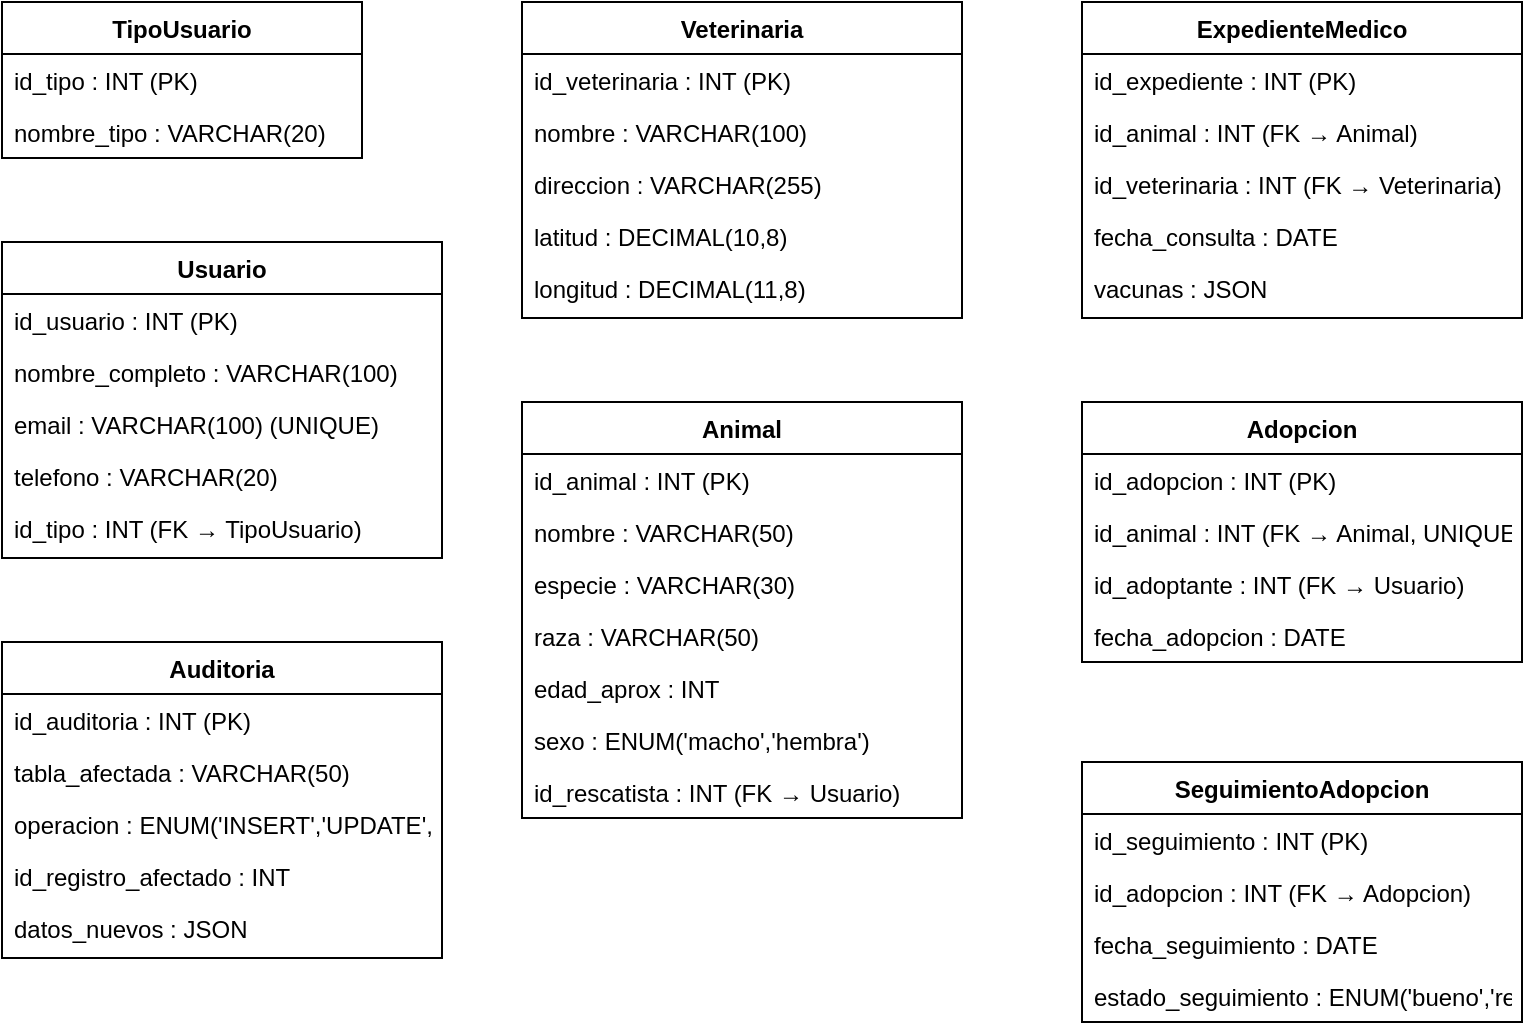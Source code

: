 <mxfile version="28.2.4">
  <diagram name="Página-1" id="0rJG6O8E5LJ8DuOM3oZx">
    <mxGraphModel dx="1178" dy="668" grid="1" gridSize="10" guides="1" tooltips="1" connect="1" arrows="1" fold="1" page="1" pageScale="1" pageWidth="827" pageHeight="1169" math="0" shadow="0">
      <root>
        <mxCell id="0" />
        <mxCell id="1" parent="0" />
        <mxCell id="mNywcGdfPABz2DfuWVDP-1" value="TipoUsuario" style="swimlane;fontStyle=1;align=center;verticalAlign=top;childLayout=stackLayout;horizontal=1;startSize=26;horizontalStack=0;resizeParent=1;resizeParentMax=0;resizeLast=0;collapsible=1;marginBottom=0;swimlaneFillColor=#ffffff;" vertex="1" parent="1">
          <mxGeometry x="40" y="40" width="180" height="78" as="geometry" />
        </mxCell>
        <mxCell id="mNywcGdfPABz2DfuWVDP-2" value="id_tipo : INT (PK)" style="text;strokeColor=none;fillColor=none;align=left;verticalAlign=top;spacingLeft=4;spacingRight=4;overflow=hidden;rotatable=0;points=[[0,0.5],[1,0.5]];portConstraint=eastwest;" vertex="1" parent="mNywcGdfPABz2DfuWVDP-1">
          <mxGeometry y="26" width="180" height="26" as="geometry" />
        </mxCell>
        <mxCell id="mNywcGdfPABz2DfuWVDP-3" value="nombre_tipo : VARCHAR(20)" style="text;strokeColor=none;fillColor=none;align=left;verticalAlign=top;spacingLeft=4;spacingRight=4;overflow=hidden;rotatable=0;points=[[0,0.5],[1,0.5]];portConstraint=eastwest;" vertex="1" parent="mNywcGdfPABz2DfuWVDP-1">
          <mxGeometry y="52" width="180" height="26" as="geometry" />
        </mxCell>
        <mxCell id="mNywcGdfPABz2DfuWVDP-4" value="Usuario" style="swimlane;fontStyle=1;align=center;verticalAlign=top;childLayout=stackLayout;horizontal=1;startSize=26;horizontalStack=0;resizeParent=1;resizeParentMax=0;resizeLast=0;collapsible=1;marginBottom=0;swimlaneFillColor=#ffffff;" vertex="1" parent="1">
          <mxGeometry x="40" y="160" width="220" height="158" as="geometry" />
        </mxCell>
        <mxCell id="mNywcGdfPABz2DfuWVDP-5" value="id_usuario : INT (PK)" style="text;strokeColor=none;fillColor=none;align=left;verticalAlign=top;spacingLeft=4;spacingRight=4;overflow=hidden;rotatable=0;points=[[0,0.5],[1,0.5]];portConstraint=eastwest;" vertex="1" parent="mNywcGdfPABz2DfuWVDP-4">
          <mxGeometry y="26" width="220" height="26" as="geometry" />
        </mxCell>
        <mxCell id="mNywcGdfPABz2DfuWVDP-6" value="nombre_completo : VARCHAR(100)" style="text;strokeColor=none;fillColor=none;align=left;verticalAlign=top;spacingLeft=4;spacingRight=4;overflow=hidden;rotatable=0;points=[[0,0.5],[1,0.5]];portConstraint=eastwest;" vertex="1" parent="mNywcGdfPABz2DfuWVDP-4">
          <mxGeometry y="52" width="220" height="26" as="geometry" />
        </mxCell>
        <mxCell id="mNywcGdfPABz2DfuWVDP-7" value="email : VARCHAR(100) (UNIQUE)" style="text;strokeColor=none;fillColor=none;align=left;verticalAlign=top;spacingLeft=4;spacingRight=4;overflow=hidden;rotatable=0;points=[[0,0.5],[1,0.5]];portConstraint=eastwest;" vertex="1" parent="mNywcGdfPABz2DfuWVDP-4">
          <mxGeometry y="78" width="220" height="26" as="geometry" />
        </mxCell>
        <mxCell id="mNywcGdfPABz2DfuWVDP-8" value="telefono : VARCHAR(20)" style="text;strokeColor=none;fillColor=none;align=left;verticalAlign=top;spacingLeft=4;spacingRight=4;overflow=hidden;rotatable=0;points=[[0,0.5],[1,0.5]];portConstraint=eastwest;" vertex="1" parent="mNywcGdfPABz2DfuWVDP-4">
          <mxGeometry y="104" width="220" height="26" as="geometry" />
        </mxCell>
        <mxCell id="mNywcGdfPABz2DfuWVDP-9" value="id_tipo : INT (FK → TipoUsuario)" style="text;strokeColor=none;fillColor=none;align=left;verticalAlign=top;spacingLeft=4;spacingRight=4;overflow=hidden;rotatable=0;points=[[0,0.5],[1,0.5]];portConstraint=eastwest;" vertex="1" parent="mNywcGdfPABz2DfuWVDP-4">
          <mxGeometry y="130" width="220" height="28" as="geometry" />
        </mxCell>
        <mxCell id="mNywcGdfPABz2DfuWVDP-10" value="Veterinaria" style="swimlane;fontStyle=1;align=center;verticalAlign=top;childLayout=stackLayout;horizontal=1;startSize=26;horizontalStack=0;resizeParent=1;resizeParentMax=0;resizeLast=0;collapsible=1;marginBottom=0;swimlaneFillColor=#ffffff;" vertex="1" parent="1">
          <mxGeometry x="300" y="40" width="220" height="158" as="geometry" />
        </mxCell>
        <mxCell id="mNywcGdfPABz2DfuWVDP-11" value="id_veterinaria : INT (PK)" style="text;strokeColor=none;fillColor=none;align=left;verticalAlign=top;spacingLeft=4;spacingRight=4;overflow=hidden;rotatable=0;points=[[0,0.5],[1,0.5]];portConstraint=eastwest;" vertex="1" parent="mNywcGdfPABz2DfuWVDP-10">
          <mxGeometry y="26" width="220" height="26" as="geometry" />
        </mxCell>
        <mxCell id="mNywcGdfPABz2DfuWVDP-12" value="nombre : VARCHAR(100)" style="text;strokeColor=none;fillColor=none;align=left;verticalAlign=top;spacingLeft=4;spacingRight=4;overflow=hidden;rotatable=0;points=[[0,0.5],[1,0.5]];portConstraint=eastwest;" vertex="1" parent="mNywcGdfPABz2DfuWVDP-10">
          <mxGeometry y="52" width="220" height="26" as="geometry" />
        </mxCell>
        <mxCell id="mNywcGdfPABz2DfuWVDP-13" value="direccion : VARCHAR(255)" style="text;strokeColor=none;fillColor=none;align=left;verticalAlign=top;spacingLeft=4;spacingRight=4;overflow=hidden;rotatable=0;points=[[0,0.5],[1,0.5]];portConstraint=eastwest;" vertex="1" parent="mNywcGdfPABz2DfuWVDP-10">
          <mxGeometry y="78" width="220" height="26" as="geometry" />
        </mxCell>
        <mxCell id="mNywcGdfPABz2DfuWVDP-14" value="latitud : DECIMAL(10,8)" style="text;strokeColor=none;fillColor=none;align=left;verticalAlign=top;spacingLeft=4;spacingRight=4;overflow=hidden;rotatable=0;points=[[0,0.5],[1,0.5]];portConstraint=eastwest;" vertex="1" parent="mNywcGdfPABz2DfuWVDP-10">
          <mxGeometry y="104" width="220" height="26" as="geometry" />
        </mxCell>
        <mxCell id="mNywcGdfPABz2DfuWVDP-15" value="longitud : DECIMAL(11,8)" style="text;strokeColor=none;fillColor=none;align=left;verticalAlign=top;spacingLeft=4;spacingRight=4;overflow=hidden;rotatable=0;points=[[0,0.5],[1,0.5]];portConstraint=eastwest;" vertex="1" parent="mNywcGdfPABz2DfuWVDP-10">
          <mxGeometry y="130" width="220" height="28" as="geometry" />
        </mxCell>
        <mxCell id="mNywcGdfPABz2DfuWVDP-16" value="Animal" style="swimlane;fontStyle=1;align=center;verticalAlign=top;childLayout=stackLayout;horizontal=1;startSize=26;horizontalStack=0;resizeParent=1;resizeParentMax=0;resizeLast=0;collapsible=1;marginBottom=0;swimlaneFillColor=#ffffff;" vertex="1" parent="1">
          <mxGeometry x="300" y="240" width="220" height="208" as="geometry" />
        </mxCell>
        <mxCell id="mNywcGdfPABz2DfuWVDP-17" value="id_animal : INT (PK)" style="text;strokeColor=none;fillColor=none;align=left;verticalAlign=top;spacingLeft=4;spacingRight=4;overflow=hidden;rotatable=0;points=[[0,0.5],[1,0.5]];portConstraint=eastwest;" vertex="1" parent="mNywcGdfPABz2DfuWVDP-16">
          <mxGeometry y="26" width="220" height="26" as="geometry" />
        </mxCell>
        <mxCell id="mNywcGdfPABz2DfuWVDP-18" value="nombre : VARCHAR(50)" style="text;strokeColor=none;fillColor=none;align=left;verticalAlign=top;spacingLeft=4;spacingRight=4;overflow=hidden;rotatable=0;points=[[0,0.5],[1,0.5]];portConstraint=eastwest;" vertex="1" parent="mNywcGdfPABz2DfuWVDP-16">
          <mxGeometry y="52" width="220" height="26" as="geometry" />
        </mxCell>
        <mxCell id="mNywcGdfPABz2DfuWVDP-19" value="especie : VARCHAR(30)" style="text;strokeColor=none;fillColor=none;align=left;verticalAlign=top;spacingLeft=4;spacingRight=4;overflow=hidden;rotatable=0;points=[[0,0.5],[1,0.5]];portConstraint=eastwest;" vertex="1" parent="mNywcGdfPABz2DfuWVDP-16">
          <mxGeometry y="78" width="220" height="26" as="geometry" />
        </mxCell>
        <mxCell id="mNywcGdfPABz2DfuWVDP-20" value="raza : VARCHAR(50)" style="text;strokeColor=none;fillColor=none;align=left;verticalAlign=top;spacingLeft=4;spacingRight=4;overflow=hidden;rotatable=0;points=[[0,0.5],[1,0.5]];portConstraint=eastwest;" vertex="1" parent="mNywcGdfPABz2DfuWVDP-16">
          <mxGeometry y="104" width="220" height="26" as="geometry" />
        </mxCell>
        <mxCell id="mNywcGdfPABz2DfuWVDP-21" value="edad_aprox : INT" style="text;strokeColor=none;fillColor=none;align=left;verticalAlign=top;spacingLeft=4;spacingRight=4;overflow=hidden;rotatable=0;points=[[0,0.5],[1,0.5]];portConstraint=eastwest;" vertex="1" parent="mNywcGdfPABz2DfuWVDP-16">
          <mxGeometry y="130" width="220" height="26" as="geometry" />
        </mxCell>
        <mxCell id="mNywcGdfPABz2DfuWVDP-22" value="sexo : ENUM(&#39;macho&#39;,&#39;hembra&#39;)" style="text;strokeColor=none;fillColor=none;align=left;verticalAlign=top;spacingLeft=4;spacingRight=4;overflow=hidden;rotatable=0;points=[[0,0.5],[1,0.5]];portConstraint=eastwest;" vertex="1" parent="mNywcGdfPABz2DfuWVDP-16">
          <mxGeometry y="156" width="220" height="26" as="geometry" />
        </mxCell>
        <mxCell id="mNywcGdfPABz2DfuWVDP-23" value="id_rescatista : INT (FK → Usuario)" style="text;strokeColor=none;fillColor=none;align=left;verticalAlign=top;spacingLeft=4;spacingRight=4;overflow=hidden;rotatable=0;points=[[0,0.5],[1,0.5]];portConstraint=eastwest;" vertex="1" parent="mNywcGdfPABz2DfuWVDP-16">
          <mxGeometry y="182" width="220" height="26" as="geometry" />
        </mxCell>
        <mxCell id="mNywcGdfPABz2DfuWVDP-24" value="ExpedienteMedico" style="swimlane;fontStyle=1;align=center;verticalAlign=top;childLayout=stackLayout;horizontal=1;startSize=26;horizontalStack=0;resizeParent=1;resizeParentMax=0;resizeLast=0;collapsible=1;marginBottom=0;swimlaneFillColor=#ffffff;" vertex="1" parent="1">
          <mxGeometry x="580" y="40" width="220" height="158" as="geometry" />
        </mxCell>
        <mxCell id="mNywcGdfPABz2DfuWVDP-25" value="id_expediente : INT (PK)" style="text;strokeColor=none;fillColor=none;align=left;verticalAlign=top;spacingLeft=4;spacingRight=4;overflow=hidden;rotatable=0;points=[[0,0.5],[1,0.5]];portConstraint=eastwest;" vertex="1" parent="mNywcGdfPABz2DfuWVDP-24">
          <mxGeometry y="26" width="220" height="26" as="geometry" />
        </mxCell>
        <mxCell id="mNywcGdfPABz2DfuWVDP-26" value="id_animal : INT (FK → Animal)" style="text;strokeColor=none;fillColor=none;align=left;verticalAlign=top;spacingLeft=4;spacingRight=4;overflow=hidden;rotatable=0;points=[[0,0.5],[1,0.5]];portConstraint=eastwest;" vertex="1" parent="mNywcGdfPABz2DfuWVDP-24">
          <mxGeometry y="52" width="220" height="26" as="geometry" />
        </mxCell>
        <mxCell id="mNywcGdfPABz2DfuWVDP-27" value="id_veterinaria : INT (FK → Veterinaria)" style="text;strokeColor=none;fillColor=none;align=left;verticalAlign=top;spacingLeft=4;spacingRight=4;overflow=hidden;rotatable=0;points=[[0,0.5],[1,0.5]];portConstraint=eastwest;" vertex="1" parent="mNywcGdfPABz2DfuWVDP-24">
          <mxGeometry y="78" width="220" height="26" as="geometry" />
        </mxCell>
        <mxCell id="mNywcGdfPABz2DfuWVDP-28" value="fecha_consulta : DATE" style="text;strokeColor=none;fillColor=none;align=left;verticalAlign=top;spacingLeft=4;spacingRight=4;overflow=hidden;rotatable=0;points=[[0,0.5],[1,0.5]];portConstraint=eastwest;" vertex="1" parent="mNywcGdfPABz2DfuWVDP-24">
          <mxGeometry y="104" width="220" height="26" as="geometry" />
        </mxCell>
        <mxCell id="mNywcGdfPABz2DfuWVDP-29" value="vacunas : JSON" style="text;strokeColor=none;fillColor=none;align=left;verticalAlign=top;spacingLeft=4;spacingRight=4;overflow=hidden;rotatable=0;points=[[0,0.5],[1,0.5]];portConstraint=eastwest;" vertex="1" parent="mNywcGdfPABz2DfuWVDP-24">
          <mxGeometry y="130" width="220" height="28" as="geometry" />
        </mxCell>
        <mxCell id="mNywcGdfPABz2DfuWVDP-30" value="Adopcion" style="swimlane;fontStyle=1;align=center;verticalAlign=top;childLayout=stackLayout;horizontal=1;startSize=26;horizontalStack=0;resizeParent=1;resizeParentMax=0;resizeLast=0;collapsible=1;marginBottom=0;swimlaneFillColor=#ffffff;" vertex="1" parent="1">
          <mxGeometry x="580" y="240" width="220" height="130" as="geometry" />
        </mxCell>
        <mxCell id="mNywcGdfPABz2DfuWVDP-31" value="id_adopcion : INT (PK)" style="text;strokeColor=none;fillColor=none;align=left;verticalAlign=top;spacingLeft=4;spacingRight=4;overflow=hidden;rotatable=0;points=[[0,0.5],[1,0.5]];portConstraint=eastwest;" vertex="1" parent="mNywcGdfPABz2DfuWVDP-30">
          <mxGeometry y="26" width="220" height="26" as="geometry" />
        </mxCell>
        <mxCell id="mNywcGdfPABz2DfuWVDP-32" value="id_animal : INT (FK → Animal, UNIQUE)" style="text;strokeColor=none;fillColor=none;align=left;verticalAlign=top;spacingLeft=4;spacingRight=4;overflow=hidden;rotatable=0;points=[[0,0.5],[1,0.5]];portConstraint=eastwest;" vertex="1" parent="mNywcGdfPABz2DfuWVDP-30">
          <mxGeometry y="52" width="220" height="26" as="geometry" />
        </mxCell>
        <mxCell id="mNywcGdfPABz2DfuWVDP-33" value="id_adoptante : INT (FK → Usuario)" style="text;strokeColor=none;fillColor=none;align=left;verticalAlign=top;spacingLeft=4;spacingRight=4;overflow=hidden;rotatable=0;points=[[0,0.5],[1,0.5]];portConstraint=eastwest;" vertex="1" parent="mNywcGdfPABz2DfuWVDP-30">
          <mxGeometry y="78" width="220" height="26" as="geometry" />
        </mxCell>
        <mxCell id="mNywcGdfPABz2DfuWVDP-34" value="fecha_adopcion : DATE" style="text;strokeColor=none;fillColor=none;align=left;verticalAlign=top;spacingLeft=4;spacingRight=4;overflow=hidden;rotatable=0;points=[[0,0.5],[1,0.5]];portConstraint=eastwest;" vertex="1" parent="mNywcGdfPABz2DfuWVDP-30">
          <mxGeometry y="104" width="220" height="26" as="geometry" />
        </mxCell>
        <mxCell id="mNywcGdfPABz2DfuWVDP-35" value="SeguimientoAdopcion" style="swimlane;fontStyle=1;align=center;verticalAlign=top;childLayout=stackLayout;horizontal=1;startSize=26;horizontalStack=0;resizeParent=1;resizeParentMax=0;resizeLast=0;collapsible=1;marginBottom=0;swimlaneFillColor=#ffffff;" vertex="1" parent="1">
          <mxGeometry x="580" y="420" width="220" height="130" as="geometry" />
        </mxCell>
        <mxCell id="mNywcGdfPABz2DfuWVDP-36" value="id_seguimiento : INT (PK)" style="text;strokeColor=none;fillColor=none;align=left;verticalAlign=top;spacingLeft=4;spacingRight=4;overflow=hidden;rotatable=0;points=[[0,0.5],[1,0.5]];portConstraint=eastwest;" vertex="1" parent="mNywcGdfPABz2DfuWVDP-35">
          <mxGeometry y="26" width="220" height="26" as="geometry" />
        </mxCell>
        <mxCell id="mNywcGdfPABz2DfuWVDP-37" value="id_adopcion : INT (FK → Adopcion)" style="text;strokeColor=none;fillColor=none;align=left;verticalAlign=top;spacingLeft=4;spacingRight=4;overflow=hidden;rotatable=0;points=[[0,0.5],[1,0.5]];portConstraint=eastwest;" vertex="1" parent="mNywcGdfPABz2DfuWVDP-35">
          <mxGeometry y="52" width="220" height="26" as="geometry" />
        </mxCell>
        <mxCell id="mNywcGdfPABz2DfuWVDP-38" value="fecha_seguimiento : DATE" style="text;strokeColor=none;fillColor=none;align=left;verticalAlign=top;spacingLeft=4;spacingRight=4;overflow=hidden;rotatable=0;points=[[0,0.5],[1,0.5]];portConstraint=eastwest;" vertex="1" parent="mNywcGdfPABz2DfuWVDP-35">
          <mxGeometry y="78" width="220" height="26" as="geometry" />
        </mxCell>
        <mxCell id="mNywcGdfPABz2DfuWVDP-39" value="estado_seguimiento : ENUM(&#39;bueno&#39;,&#39;regular&#39;,&#39;malo&#39;)" style="text;strokeColor=none;fillColor=none;align=left;verticalAlign=top;spacingLeft=4;spacingRight=4;overflow=hidden;rotatable=0;points=[[0,0.5],[1,0.5]];portConstraint=eastwest;" vertex="1" parent="mNywcGdfPABz2DfuWVDP-35">
          <mxGeometry y="104" width="220" height="26" as="geometry" />
        </mxCell>
        <mxCell id="mNywcGdfPABz2DfuWVDP-40" value="Auditoria" style="swimlane;fontStyle=1;align=center;verticalAlign=top;childLayout=stackLayout;horizontal=1;startSize=26;horizontalStack=0;resizeParent=1;resizeParentMax=0;resizeLast=0;collapsible=1;marginBottom=0;swimlaneFillColor=#ffffff;" vertex="1" parent="1">
          <mxGeometry x="40" y="360" width="220" height="158" as="geometry" />
        </mxCell>
        <mxCell id="mNywcGdfPABz2DfuWVDP-41" value="id_auditoria : INT (PK)" style="text;strokeColor=none;fillColor=none;align=left;verticalAlign=top;spacingLeft=4;spacingRight=4;overflow=hidden;rotatable=0;points=[[0,0.5],[1,0.5]];portConstraint=eastwest;" vertex="1" parent="mNywcGdfPABz2DfuWVDP-40">
          <mxGeometry y="26" width="220" height="26" as="geometry" />
        </mxCell>
        <mxCell id="mNywcGdfPABz2DfuWVDP-42" value="tabla_afectada : VARCHAR(50)" style="text;strokeColor=none;fillColor=none;align=left;verticalAlign=top;spacingLeft=4;spacingRight=4;overflow=hidden;rotatable=0;points=[[0,0.5],[1,0.5]];portConstraint=eastwest;" vertex="1" parent="mNywcGdfPABz2DfuWVDP-40">
          <mxGeometry y="52" width="220" height="26" as="geometry" />
        </mxCell>
        <mxCell id="mNywcGdfPABz2DfuWVDP-43" value="operacion : ENUM(&#39;INSERT&#39;,&#39;UPDATE&#39;,&#39;DELETE&#39;)" style="text;strokeColor=none;fillColor=none;align=left;verticalAlign=top;spacingLeft=4;spacingRight=4;overflow=hidden;rotatable=0;points=[[0,0.5],[1,0.5]];portConstraint=eastwest;" vertex="1" parent="mNywcGdfPABz2DfuWVDP-40">
          <mxGeometry y="78" width="220" height="26" as="geometry" />
        </mxCell>
        <mxCell id="mNywcGdfPABz2DfuWVDP-44" value="id_registro_afectado : INT" style="text;strokeColor=none;fillColor=none;align=left;verticalAlign=top;spacingLeft=4;spacingRight=4;overflow=hidden;rotatable=0;points=[[0,0.5],[1,0.5]];portConstraint=eastwest;" vertex="1" parent="mNywcGdfPABz2DfuWVDP-40">
          <mxGeometry y="104" width="220" height="26" as="geometry" />
        </mxCell>
        <mxCell id="mNywcGdfPABz2DfuWVDP-45" value="datos_nuevos : JSON" style="text;strokeColor=none;fillColor=none;align=left;verticalAlign=top;spacingLeft=4;spacingRight=4;overflow=hidden;rotatable=0;points=[[0,0.5],[1,0.5]];portConstraint=eastwest;" vertex="1" parent="mNywcGdfPABz2DfuWVDP-40">
          <mxGeometry y="130" width="220" height="28" as="geometry" />
        </mxCell>
      </root>
    </mxGraphModel>
  </diagram>
</mxfile>
